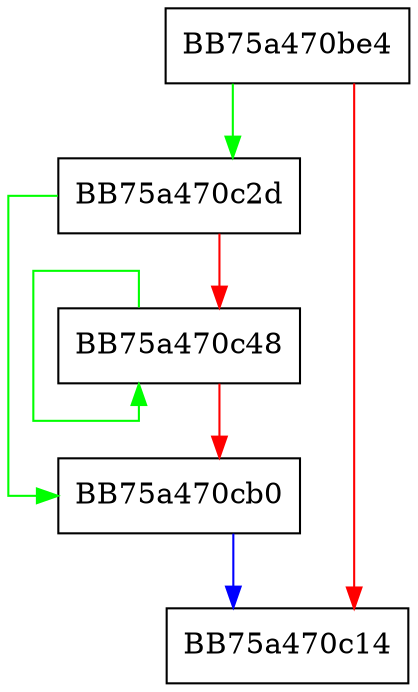 digraph lookup_classname {
  node [shape="box"];
  graph [splines=ortho];
  BB75a470be4 -> BB75a470c2d [color="green"];
  BB75a470be4 -> BB75a470c14 [color="red"];
  BB75a470c2d -> BB75a470cb0 [color="green"];
  BB75a470c2d -> BB75a470c48 [color="red"];
  BB75a470c48 -> BB75a470c48 [color="green"];
  BB75a470c48 -> BB75a470cb0 [color="red"];
  BB75a470cb0 -> BB75a470c14 [color="blue"];
}